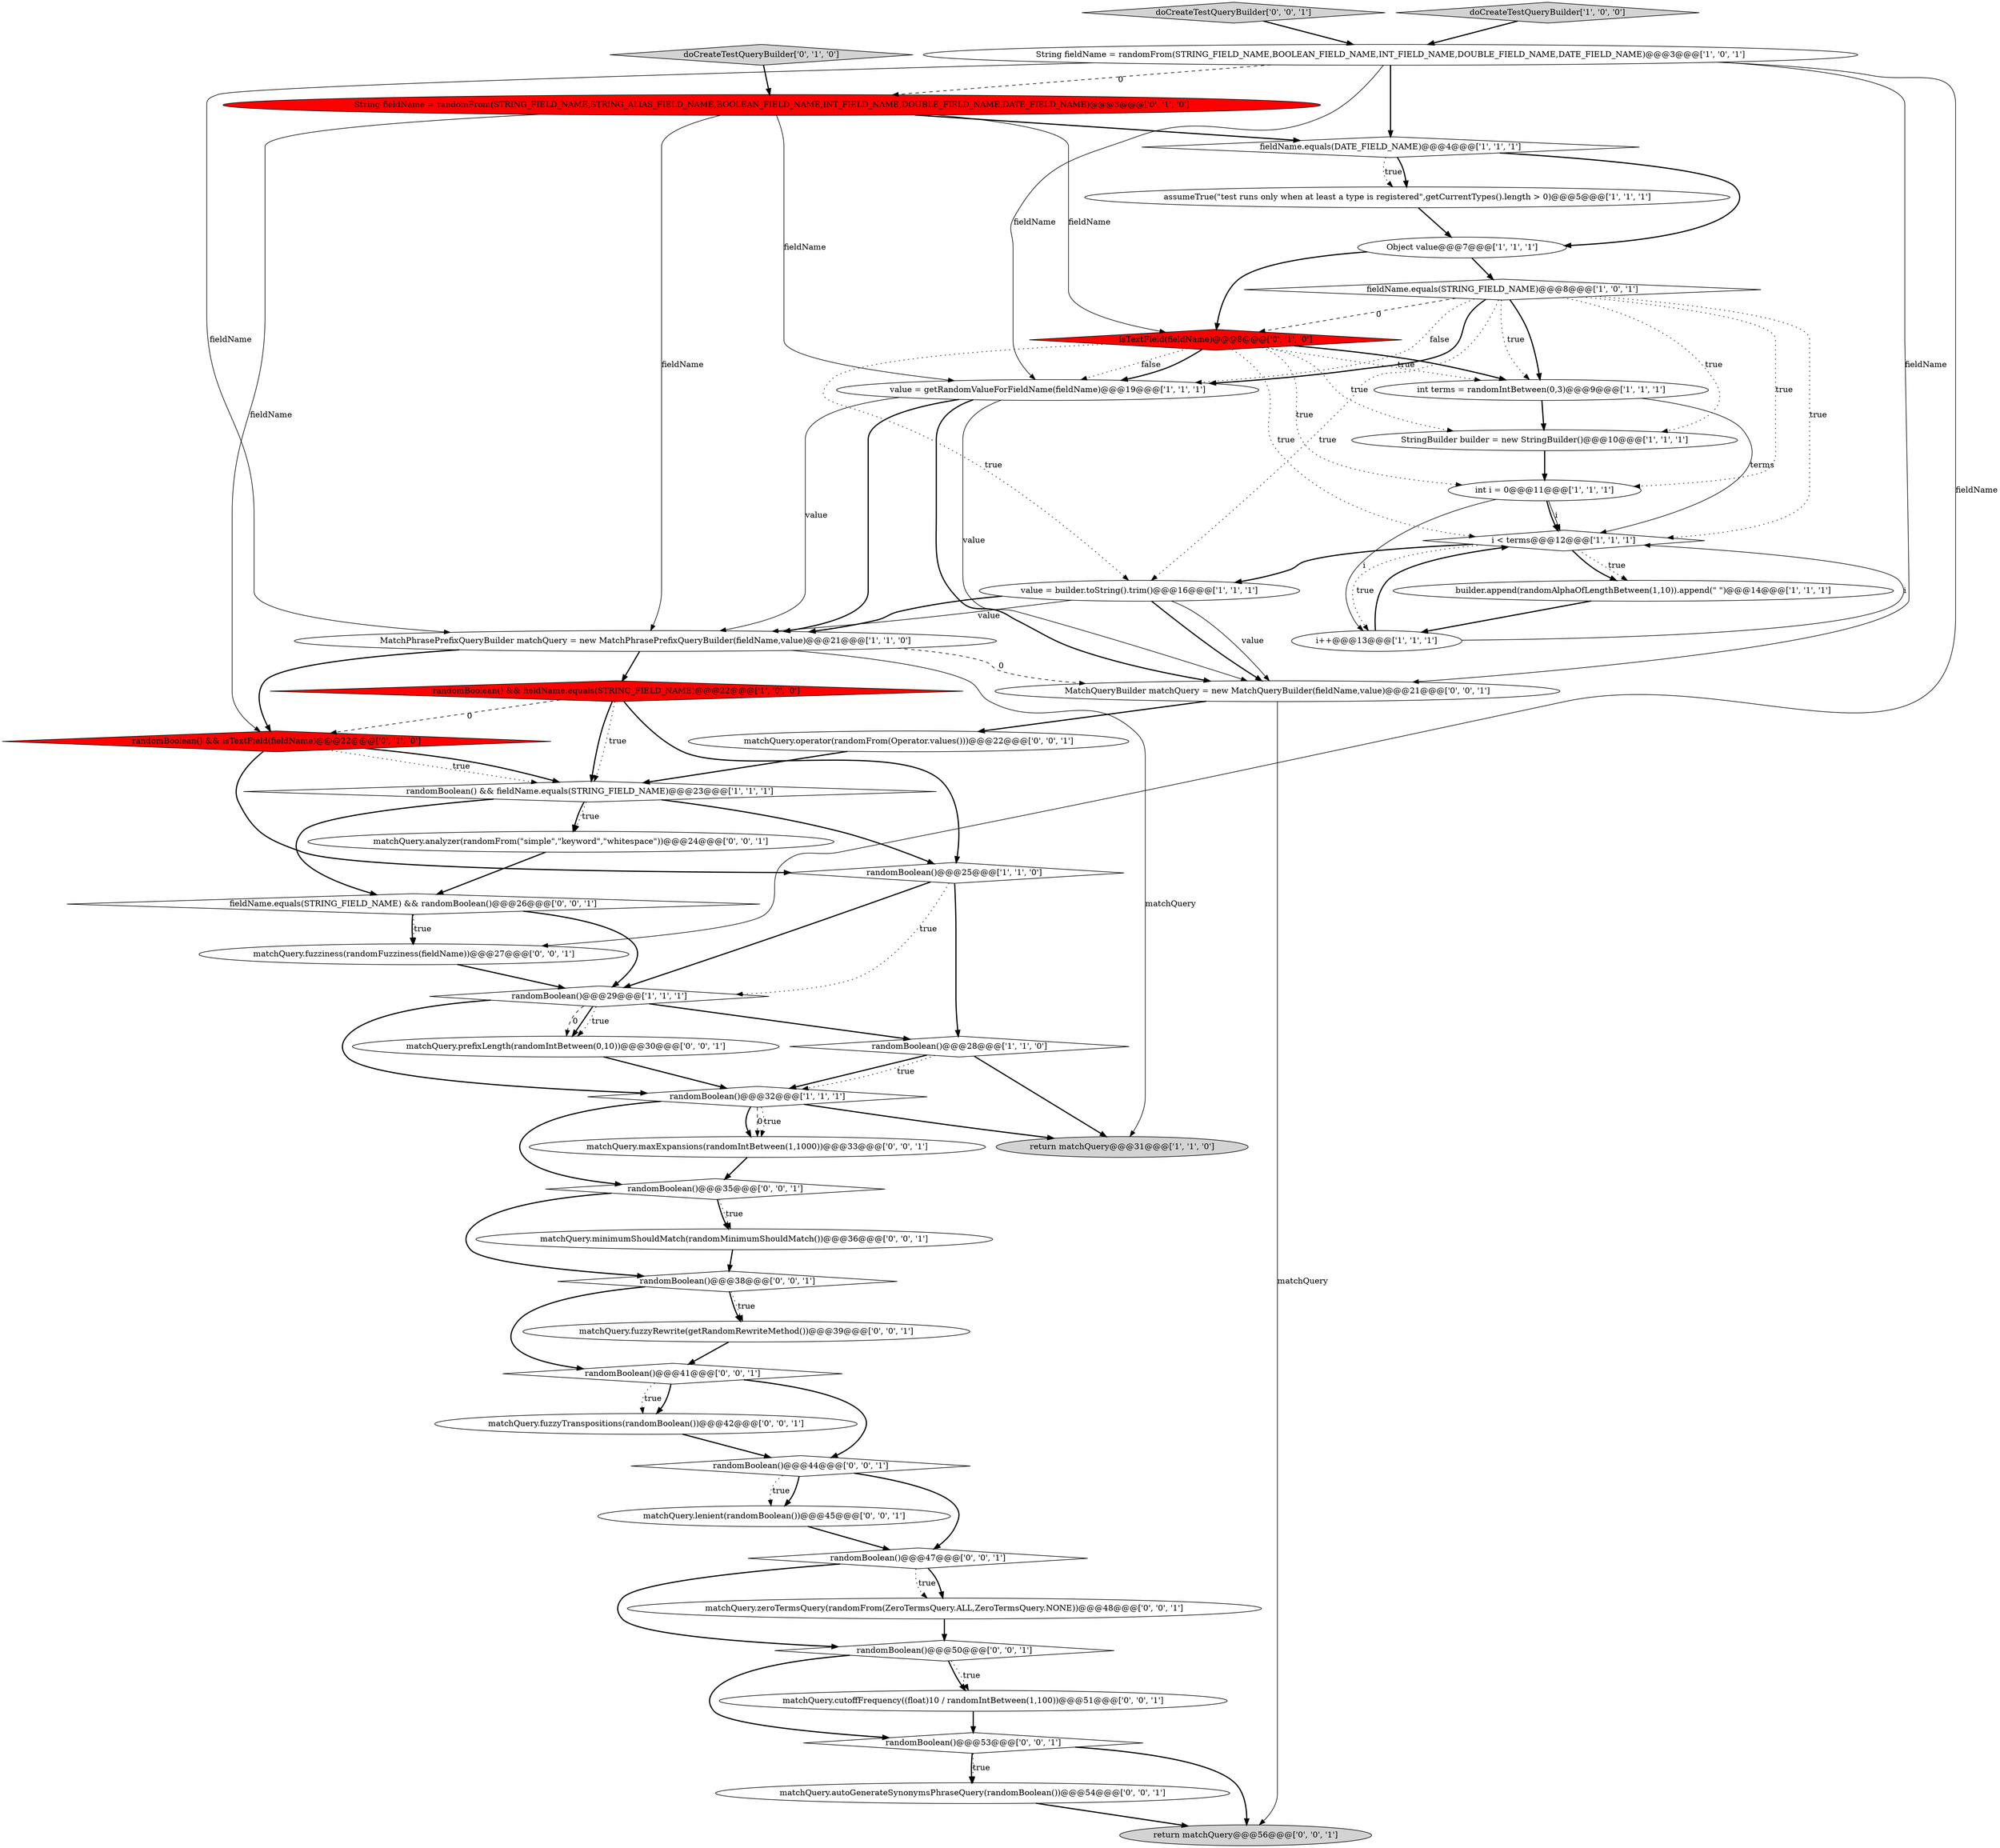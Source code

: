 digraph {
45 [style = filled, label = "matchQuery.minimumShouldMatch(randomMinimumShouldMatch())@@@36@@@['0', '0', '1']", fillcolor = white, shape = ellipse image = "AAA0AAABBB3BBB"];
14 [style = filled, label = "fieldName.equals(STRING_FIELD_NAME)@@@8@@@['1', '0', '1']", fillcolor = white, shape = diamond image = "AAA0AAABBB1BBB"];
34 [style = filled, label = "matchQuery.cutoffFrequency((float)10 / randomIntBetween(1,100))@@@51@@@['0', '0', '1']", fillcolor = white, shape = ellipse image = "AAA0AAABBB3BBB"];
25 [style = filled, label = "randomBoolean() && isTextField(fieldName)@@@22@@@['0', '1', '0']", fillcolor = red, shape = diamond image = "AAA1AAABBB2BBB"];
37 [style = filled, label = "randomBoolean()@@@38@@@['0', '0', '1']", fillcolor = white, shape = diamond image = "AAA0AAABBB3BBB"];
8 [style = filled, label = "randomBoolean() && fieldName.equals(STRING_FIELD_NAME)@@@23@@@['1', '1', '1']", fillcolor = white, shape = diamond image = "AAA0AAABBB1BBB"];
41 [style = filled, label = "matchQuery.prefixLength(randomIntBetween(0,10))@@@30@@@['0', '0', '1']", fillcolor = white, shape = ellipse image = "AAA0AAABBB3BBB"];
27 [style = filled, label = "doCreateTestQueryBuilder['0', '0', '1']", fillcolor = lightgray, shape = diamond image = "AAA0AAABBB3BBB"];
42 [style = filled, label = "randomBoolean()@@@44@@@['0', '0', '1']", fillcolor = white, shape = diamond image = "AAA0AAABBB3BBB"];
23 [style = filled, label = "doCreateTestQueryBuilder['0', '1', '0']", fillcolor = lightgray, shape = diamond image = "AAA0AAABBB2BBB"];
31 [style = filled, label = "randomBoolean()@@@53@@@['0', '0', '1']", fillcolor = white, shape = diamond image = "AAA0AAABBB3BBB"];
19 [style = filled, label = "MatchPhrasePrefixQueryBuilder matchQuery = new MatchPhrasePrefixQueryBuilder(fieldName,value)@@@21@@@['1', '1', '0']", fillcolor = white, shape = ellipse image = "AAA0AAABBB1BBB"];
1 [style = filled, label = "i++@@@13@@@['1', '1', '1']", fillcolor = white, shape = ellipse image = "AAA0AAABBB1BBB"];
43 [style = filled, label = "randomBoolean()@@@35@@@['0', '0', '1']", fillcolor = white, shape = diamond image = "AAA0AAABBB3BBB"];
6 [style = filled, label = "value = getRandomValueForFieldName(fieldName)@@@19@@@['1', '1', '1']", fillcolor = white, shape = ellipse image = "AAA0AAABBB1BBB"];
18 [style = filled, label = "assumeTrue(\"test runs only when at least a type is registered\",getCurrentTypes().length > 0)@@@5@@@['1', '1', '1']", fillcolor = white, shape = ellipse image = "AAA0AAABBB1BBB"];
7 [style = filled, label = "return matchQuery@@@31@@@['1', '1', '0']", fillcolor = lightgray, shape = ellipse image = "AAA0AAABBB1BBB"];
24 [style = filled, label = "isTextField(fieldName)@@@8@@@['0', '1', '0']", fillcolor = red, shape = diamond image = "AAA1AAABBB2BBB"];
21 [style = filled, label = "randomBoolean()@@@29@@@['1', '1', '1']", fillcolor = white, shape = diamond image = "AAA0AAABBB1BBB"];
26 [style = filled, label = "matchQuery.zeroTermsQuery(randomFrom(ZeroTermsQuery.ALL,ZeroTermsQuery.NONE))@@@48@@@['0', '0', '1']", fillcolor = white, shape = ellipse image = "AAA0AAABBB3BBB"];
46 [style = filled, label = "randomBoolean()@@@47@@@['0', '0', '1']", fillcolor = white, shape = diamond image = "AAA0AAABBB3BBB"];
10 [style = filled, label = "fieldName.equals(DATE_FIELD_NAME)@@@4@@@['1', '1', '1']", fillcolor = white, shape = diamond image = "AAA0AAABBB1BBB"];
32 [style = filled, label = "fieldName.equals(STRING_FIELD_NAME) && randomBoolean()@@@26@@@['0', '0', '1']", fillcolor = white, shape = diamond image = "AAA0AAABBB3BBB"];
4 [style = filled, label = "doCreateTestQueryBuilder['1', '0', '0']", fillcolor = lightgray, shape = diamond image = "AAA0AAABBB1BBB"];
15 [style = filled, label = "randomBoolean() && fieldName.equals(STRING_FIELD_NAME)@@@22@@@['1', '0', '0']", fillcolor = red, shape = diamond image = "AAA1AAABBB1BBB"];
29 [style = filled, label = "matchQuery.analyzer(randomFrom(\"simple\",\"keyword\",\"whitespace\"))@@@24@@@['0', '0', '1']", fillcolor = white, shape = ellipse image = "AAA0AAABBB3BBB"];
33 [style = filled, label = "matchQuery.fuzziness(randomFuzziness(fieldName))@@@27@@@['0', '0', '1']", fillcolor = white, shape = ellipse image = "AAA0AAABBB3BBB"];
17 [style = filled, label = "int terms = randomIntBetween(0,3)@@@9@@@['1', '1', '1']", fillcolor = white, shape = ellipse image = "AAA0AAABBB1BBB"];
48 [style = filled, label = "return matchQuery@@@56@@@['0', '0', '1']", fillcolor = lightgray, shape = ellipse image = "AAA0AAABBB3BBB"];
11 [style = filled, label = "value = builder.toString().trim()@@@16@@@['1', '1', '1']", fillcolor = white, shape = ellipse image = "AAA0AAABBB1BBB"];
35 [style = filled, label = "matchQuery.maxExpansions(randomIntBetween(1,1000))@@@33@@@['0', '0', '1']", fillcolor = white, shape = ellipse image = "AAA0AAABBB3BBB"];
30 [style = filled, label = "matchQuery.fuzzyRewrite(getRandomRewriteMethod())@@@39@@@['0', '0', '1']", fillcolor = white, shape = ellipse image = "AAA0AAABBB3BBB"];
2 [style = filled, label = "randomBoolean()@@@28@@@['1', '1', '0']", fillcolor = white, shape = diamond image = "AAA0AAABBB1BBB"];
40 [style = filled, label = "MatchQueryBuilder matchQuery = new MatchQueryBuilder(fieldName,value)@@@21@@@['0', '0', '1']", fillcolor = white, shape = ellipse image = "AAA0AAABBB3BBB"];
9 [style = filled, label = "randomBoolean()@@@32@@@['1', '1', '1']", fillcolor = white, shape = diamond image = "AAA0AAABBB1BBB"];
39 [style = filled, label = "randomBoolean()@@@50@@@['0', '0', '1']", fillcolor = white, shape = diamond image = "AAA0AAABBB3BBB"];
3 [style = filled, label = "int i = 0@@@11@@@['1', '1', '1']", fillcolor = white, shape = ellipse image = "AAA0AAABBB1BBB"];
38 [style = filled, label = "matchQuery.autoGenerateSynonymsPhraseQuery(randomBoolean())@@@54@@@['0', '0', '1']", fillcolor = white, shape = ellipse image = "AAA0AAABBB3BBB"];
44 [style = filled, label = "matchQuery.lenient(randomBoolean())@@@45@@@['0', '0', '1']", fillcolor = white, shape = ellipse image = "AAA0AAABBB3BBB"];
20 [style = filled, label = "i < terms@@@12@@@['1', '1', '1']", fillcolor = white, shape = diamond image = "AAA0AAABBB1BBB"];
5 [style = filled, label = "StringBuilder builder = new StringBuilder()@@@10@@@['1', '1', '1']", fillcolor = white, shape = ellipse image = "AAA0AAABBB1BBB"];
13 [style = filled, label = "builder.append(randomAlphaOfLengthBetween(1,10)).append(\" \")@@@14@@@['1', '1', '1']", fillcolor = white, shape = ellipse image = "AAA0AAABBB1BBB"];
36 [style = filled, label = "matchQuery.operator(randomFrom(Operator.values()))@@@22@@@['0', '0', '1']", fillcolor = white, shape = ellipse image = "AAA0AAABBB3BBB"];
0 [style = filled, label = "String fieldName = randomFrom(STRING_FIELD_NAME,BOOLEAN_FIELD_NAME,INT_FIELD_NAME,DOUBLE_FIELD_NAME,DATE_FIELD_NAME)@@@3@@@['1', '0', '1']", fillcolor = white, shape = ellipse image = "AAA0AAABBB1BBB"];
16 [style = filled, label = "randomBoolean()@@@25@@@['1', '1', '0']", fillcolor = white, shape = diamond image = "AAA0AAABBB1BBB"];
47 [style = filled, label = "matchQuery.fuzzyTranspositions(randomBoolean())@@@42@@@['0', '0', '1']", fillcolor = white, shape = ellipse image = "AAA0AAABBB3BBB"];
12 [style = filled, label = "Object value@@@7@@@['1', '1', '1']", fillcolor = white, shape = ellipse image = "AAA0AAABBB1BBB"];
28 [style = filled, label = "randomBoolean()@@@41@@@['0', '0', '1']", fillcolor = white, shape = diamond image = "AAA0AAABBB3BBB"];
22 [style = filled, label = "String fieldName = randomFrom(STRING_FIELD_NAME,STRING_ALIAS_FIELD_NAME,BOOLEAN_FIELD_NAME,INT_FIELD_NAME,DOUBLE_FIELD_NAME,DATE_FIELD_NAME)@@@3@@@['0', '1', '0']", fillcolor = red, shape = ellipse image = "AAA1AAABBB2BBB"];
5->3 [style = bold, label=""];
14->24 [style = dashed, label="0"];
8->16 [style = bold, label=""];
9->35 [style = dotted, label="true"];
37->28 [style = bold, label=""];
24->17 [style = dotted, label="true"];
1->20 [style = bold, label=""];
14->17 [style = bold, label=""];
41->9 [style = bold, label=""];
9->43 [style = bold, label=""];
9->7 [style = bold, label=""];
35->43 [style = bold, label=""];
22->25 [style = solid, label="fieldName"];
9->35 [style = bold, label=""];
13->1 [style = bold, label=""];
21->2 [style = bold, label=""];
44->46 [style = bold, label=""];
15->25 [style = dashed, label="0"];
23->22 [style = bold, label=""];
30->28 [style = bold, label=""];
42->44 [style = bold, label=""];
15->8 [style = dotted, label="true"];
39->31 [style = bold, label=""];
10->12 [style = bold, label=""];
31->48 [style = bold, label=""];
24->17 [style = bold, label=""];
3->20 [style = solid, label="i"];
14->3 [style = dotted, label="true"];
14->11 [style = dotted, label="true"];
20->13 [style = dotted, label="true"];
24->3 [style = dotted, label="true"];
6->40 [style = solid, label="value"];
28->42 [style = bold, label=""];
19->15 [style = bold, label=""];
24->5 [style = dotted, label="true"];
10->18 [style = dotted, label="true"];
17->5 [style = bold, label=""];
24->6 [style = dotted, label="false"];
42->46 [style = bold, label=""];
27->0 [style = bold, label=""];
39->34 [style = bold, label=""];
21->41 [style = bold, label=""];
18->12 [style = bold, label=""];
34->31 [style = bold, label=""];
2->9 [style = bold, label=""];
46->39 [style = bold, label=""];
19->7 [style = solid, label="matchQuery"];
43->45 [style = bold, label=""];
19->25 [style = bold, label=""];
0->33 [style = solid, label="fieldName"];
4->0 [style = bold, label=""];
0->40 [style = solid, label="fieldName"];
22->19 [style = solid, label="fieldName"];
21->9 [style = bold, label=""];
14->6 [style = dotted, label="false"];
29->32 [style = bold, label=""];
12->14 [style = bold, label=""];
16->21 [style = dotted, label="true"];
8->29 [style = dotted, label="true"];
14->6 [style = bold, label=""];
25->8 [style = dotted, label="true"];
39->34 [style = dotted, label="true"];
1->20 [style = solid, label="i"];
10->18 [style = bold, label=""];
20->13 [style = bold, label=""];
42->44 [style = dotted, label="true"];
47->42 [style = bold, label=""];
37->30 [style = bold, label=""];
28->47 [style = bold, label=""];
31->38 [style = bold, label=""];
12->24 [style = bold, label=""];
38->48 [style = bold, label=""];
25->16 [style = bold, label=""];
32->33 [style = bold, label=""];
32->33 [style = dotted, label="true"];
9->35 [style = dashed, label="0"];
14->17 [style = dotted, label="true"];
24->11 [style = dotted, label="true"];
21->41 [style = dotted, label="true"];
14->5 [style = dotted, label="true"];
11->40 [style = solid, label="value"];
20->1 [style = dotted, label="true"];
2->9 [style = dotted, label="true"];
22->6 [style = solid, label="fieldName"];
40->36 [style = bold, label=""];
24->20 [style = dotted, label="true"];
40->48 [style = solid, label="matchQuery"];
22->24 [style = solid, label="fieldName"];
22->10 [style = bold, label=""];
36->8 [style = bold, label=""];
11->19 [style = solid, label="value"];
15->8 [style = bold, label=""];
19->40 [style = dashed, label="0"];
20->11 [style = bold, label=""];
32->21 [style = bold, label=""];
28->47 [style = dotted, label="true"];
8->32 [style = bold, label=""];
17->20 [style = solid, label="terms"];
3->1 [style = solid, label="i"];
6->19 [style = bold, label=""];
43->37 [style = bold, label=""];
11->19 [style = bold, label=""];
16->2 [style = bold, label=""];
15->16 [style = bold, label=""];
11->40 [style = bold, label=""];
0->22 [style = dashed, label="0"];
26->39 [style = bold, label=""];
37->30 [style = dotted, label="true"];
6->19 [style = solid, label="value"];
46->26 [style = dotted, label="true"];
14->20 [style = dotted, label="true"];
0->10 [style = bold, label=""];
3->20 [style = bold, label=""];
46->26 [style = bold, label=""];
43->45 [style = dotted, label="true"];
21->41 [style = dashed, label="0"];
6->40 [style = bold, label=""];
16->21 [style = bold, label=""];
0->19 [style = solid, label="fieldName"];
31->38 [style = dotted, label="true"];
0->6 [style = solid, label="fieldName"];
25->8 [style = bold, label=""];
45->37 [style = bold, label=""];
2->7 [style = bold, label=""];
33->21 [style = bold, label=""];
24->6 [style = bold, label=""];
8->29 [style = bold, label=""];
}
